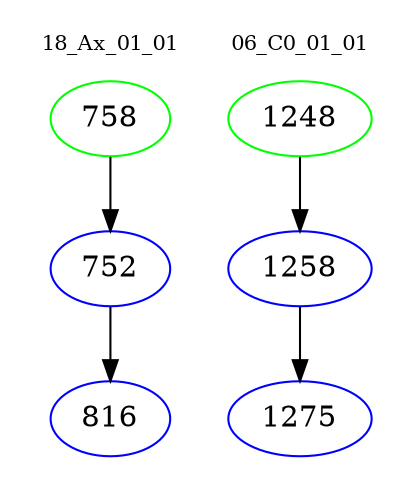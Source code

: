 digraph{
subgraph cluster_0 {
color = white
label = "18_Ax_01_01";
fontsize=10;
T0_758 [label="758", color="green"]
T0_758 -> T0_752 [color="black"]
T0_752 [label="752", color="blue"]
T0_752 -> T0_816 [color="black"]
T0_816 [label="816", color="blue"]
}
subgraph cluster_1 {
color = white
label = "06_C0_01_01";
fontsize=10;
T1_1248 [label="1248", color="green"]
T1_1248 -> T1_1258 [color="black"]
T1_1258 [label="1258", color="blue"]
T1_1258 -> T1_1275 [color="black"]
T1_1275 [label="1275", color="blue"]
}
}
